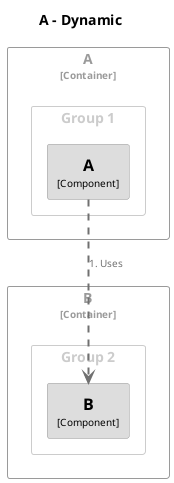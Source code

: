 @startuml
set separator none
title A - Dynamic

top to bottom direction

skinparam {
  arrowFontSize 10
  defaultTextAlignment center
  wrapWidth 200
  maxMessageSize 100
}

hide stereotype

skinparam rectangle<<A.A.A>> {
  BackgroundColor #dddddd
  FontColor #000000
  BorderColor #9a9a9a
  shadowing false
}
skinparam rectangle<<B.B.B>> {
  BackgroundColor #dddddd
  FontColor #000000
  BorderColor #9a9a9a
  shadowing false
}
skinparam rectangle<<A.A>> {
  BorderColor #9a9a9a
  FontColor #9a9a9a
  shadowing false
}
skinparam rectangle<<B.B>> {
  BorderColor #9a9a9a
  FontColor #9a9a9a
  shadowing false
}

rectangle "A\n<size:10>[Container]</size>" <<A.A>> {
  rectangle "Group 1" <<group1>> {
    skinparam RectangleBorderColor<<group1>> #cccccc
    skinparam RectangleFontColor<<group1>> #cccccc

    rectangle "==A\n<size:10>[Component]</size>" <<A.A.A>> as A.A.A
  }

}

rectangle "B\n<size:10>[Container]</size>" <<B.B>> {
  rectangle "Group 2" <<group2>> {
    skinparam RectangleBorderColor<<group2>> #cccccc
    skinparam RectangleFontColor<<group2>> #cccccc

    rectangle "==B\n<size:10>[Component]</size>" <<B.B.B>> as B.B.B
  }

}

A.A.A .[#707070,thickness=2].> B.B.B : "<color:#707070>1. Uses"
@enduml